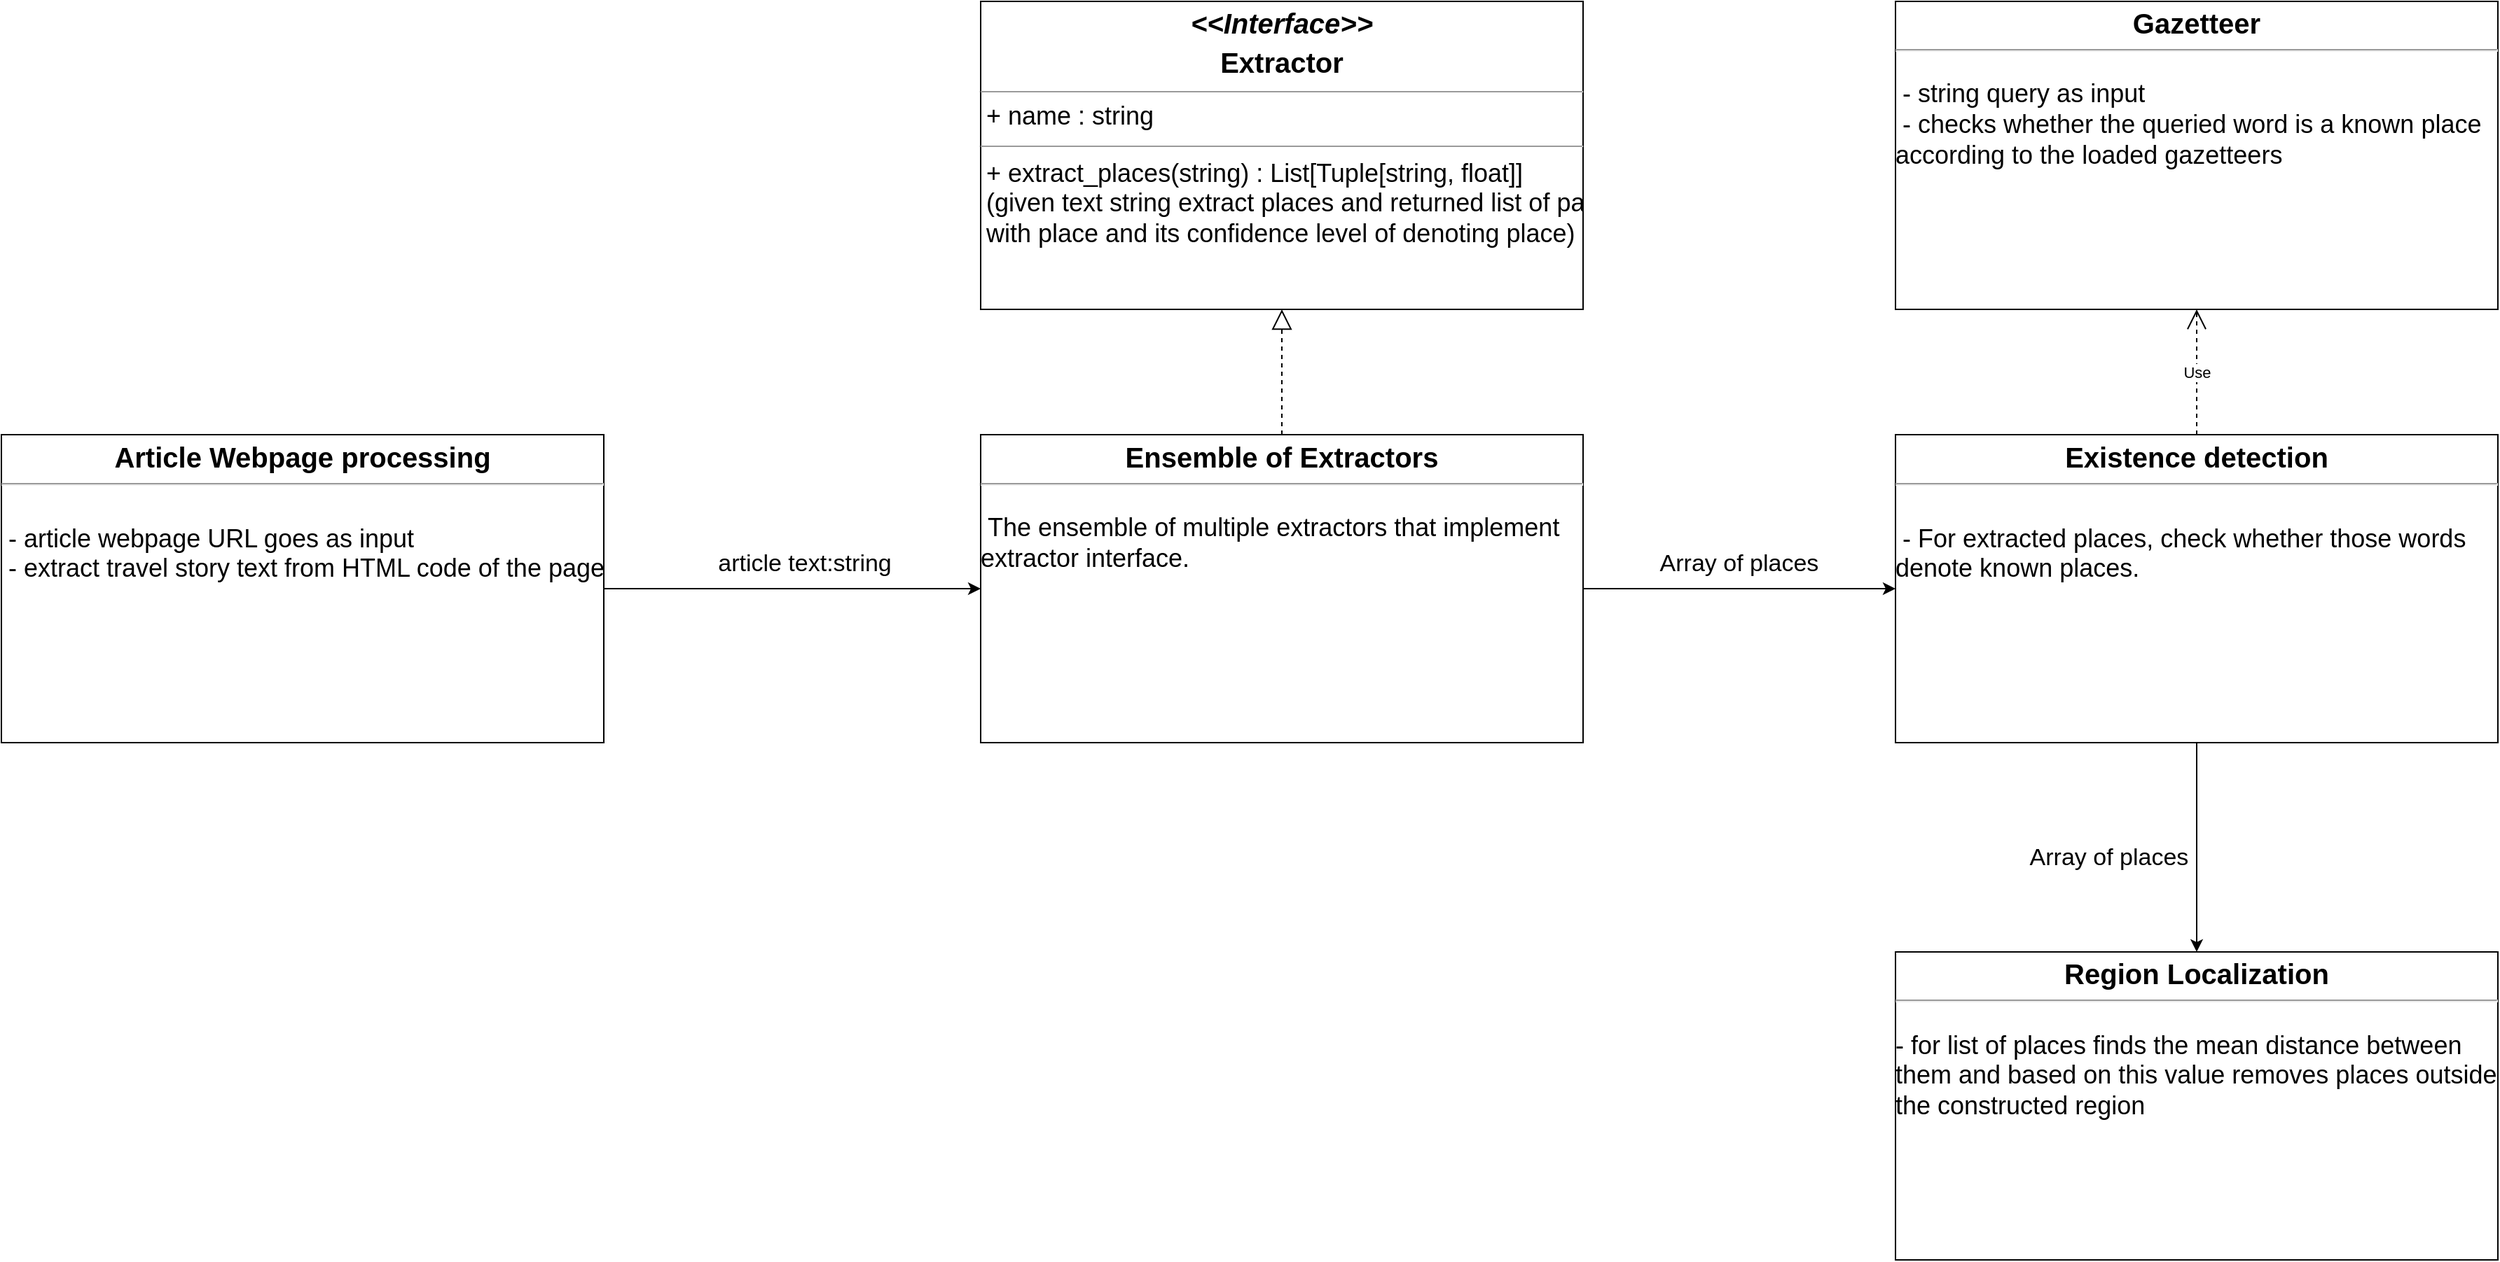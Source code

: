 <mxfile version="14.4.3" type="device"><diagram name="Page-1" id="6133507b-19e7-1e82-6fc7-422aa6c4b21f"><mxGraphModel dx="2431" dy="1566" grid="0" gridSize="10" guides="1" tooltips="1" connect="1" arrows="1" fold="1" page="0" pageScale="1" pageWidth="1100" pageHeight="850" background="none" math="0" shadow="0"><root><mxCell id="0"/><mxCell id="1" parent="0"/><mxCell id="fifOZT_1tqTOafpNiYFf-8" value="&lt;font style=&quot;font-size: 17px&quot;&gt;article text:str&lt;/font&gt;&lt;font style=&quot;font-size: 17px&quot;&gt;ing&lt;/font&gt;" style="text;html=1;align=center;verticalAlign=middle;resizable=0;points=[];autosize=1;" parent="1" vertex="1"><mxGeometry x="354" y="341" width="133" height="20" as="geometry"/></mxCell><mxCell id="D30zN8nTfTT443A7FEX0-30" style="edgeStyle=orthogonalEdgeStyle;rounded=0;orthogonalLoop=1;jettySize=auto;html=1;" edge="1" parent="1" source="fifOZT_1tqTOafpNiYFf-19" target="D30zN8nTfTT443A7FEX0-29"><mxGeometry relative="1" as="geometry"/></mxCell><mxCell id="fifOZT_1tqTOafpNiYFf-19" value="&lt;p style=&quot;margin: 4px 0px 0px ; text-align: center&quot;&gt;&lt;font size=&quot;1&quot;&gt;&lt;b&gt;&lt;font style=&quot;font-size: 20px&quot;&gt;Article Webpage processing&lt;/font&gt;&lt;/b&gt;&lt;/font&gt;&lt;/p&gt;&lt;hr&gt;&lt;div style=&quot;font-size: 18px&quot;&gt;&lt;font style=&quot;font-size: 18px&quot;&gt;&lt;br&gt;&lt;/font&gt;&lt;/div&gt;&lt;div style=&quot;font-size: 18px&quot;&gt;&lt;font style=&quot;font-size: 18px&quot;&gt;&amp;nbsp;&lt;font style=&quot;font-size: 18px&quot;&gt;- article webpage URL goes as input&lt;/font&gt;&lt;/font&gt;&lt;/div&gt;&lt;div style=&quot;font-size: 18px&quot;&gt;&lt;font style=&quot;font-size: 18px&quot;&gt;&amp;nbsp;- extract travel story text from HTML code of the page&lt;/font&gt;&lt;/div&gt;" style="verticalAlign=top;align=left;overflow=fill;fontSize=12;fontFamily=Helvetica;html=1;" parent="1" vertex="1"><mxGeometry x="-152" y="258.5" width="430" height="220" as="geometry"/></mxCell><mxCell id="fifOZT_1tqTOafpNiYFf-22" value="&lt;p style=&quot;margin: 4px 0px 0px ; text-align: center ; font-size: 15px&quot;&gt;&lt;font style=&quot;font-size: 15px&quot; size=&quot;1&quot;&gt;&lt;b style=&quot;font-size: 20px&quot;&gt;&lt;i&gt;&amp;lt;&amp;lt;Interface&amp;gt;&amp;gt;&lt;/i&gt;&lt;/b&gt;&lt;/font&gt;&lt;/p&gt;&lt;p style=&quot;margin: 4px 0px 0px ; text-align: center ; font-size: 15px&quot;&gt;&lt;font style=&quot;font-size: 15px&quot; size=&quot;1&quot;&gt;&lt;b style=&quot;font-size: 20px&quot;&gt;Extractor&lt;/b&gt;&lt;/font&gt;&lt;/p&gt;&lt;hr style=&quot;font-size: 15px&quot; size=&quot;1&quot;&gt;&lt;p style=&quot;margin: 0px 0px 0px 4px ; font-size: 18px&quot;&gt;&lt;font style=&quot;font-size: 18px&quot;&gt;+ name : string&lt;br&gt;&lt;/font&gt;&lt;/p&gt;&lt;hr style=&quot;font-size: 18px&quot; size=&quot;1&quot;&gt;&lt;p style=&quot;margin: 0px 0px 0px 4px ; font-size: 18px&quot;&gt;&lt;font style=&quot;font-size: 18px&quot;&gt;+ extract_places(string) : List[Tuple[string, float]]&lt;/font&gt;&lt;/p&gt;&lt;p style=&quot;margin: 0px 0px 0px 4px ; font-size: 18px&quot;&gt;&lt;font style=&quot;font-size: 18px&quot;&gt;(given text string extract places and returned list of pairs,&lt;/font&gt;&lt;/p&gt;&lt;p style=&quot;margin: 0px 0px 0px 4px ; font-size: 18px&quot;&gt;&lt;font style=&quot;font-size: 18px&quot;&gt;&lt;font style=&quot;font-size: 18px&quot;&gt; with place and its confidence level of denoting place)&lt;/font&gt;&lt;br&gt;&lt;/font&gt;&lt;/p&gt;&lt;p style=&quot;margin: 0px 0px 0px 4px ; font-size: 15px&quot;&gt;&lt;font style=&quot;font-size: 15px&quot;&gt;&lt;br&gt;&lt;/font&gt;&lt;/p&gt;&lt;p style=&quot;margin: 0px 0px 0px 4px ; font-size: 15px&quot;&gt;&lt;font style=&quot;font-size: 15px&quot;&gt;&lt;br&gt;&lt;/font&gt;&lt;/p&gt;&lt;p style=&quot;margin: 0px 0px 0px 4px ; font-size: 15px&quot;&gt;&lt;font style=&quot;font-size: 15px&quot;&gt;&lt;br&gt;&lt;/font&gt;&lt;/p&gt;" style="verticalAlign=top;align=left;overflow=fill;fontSize=12;fontFamily=Helvetica;html=1;" parent="1" vertex="1"><mxGeometry x="547" y="-51" width="430" height="220" as="geometry"/></mxCell><mxCell id="fifOZT_1tqTOafpNiYFf-24" value="&lt;p style=&quot;margin: 4px 0px 0px ; text-align: center ; font-size: 20px&quot;&gt;&lt;b&gt;&lt;font style=&quot;font-size: 20px&quot;&gt;Gazetteer&lt;br&gt;&lt;/font&gt;&lt;/b&gt;&lt;/p&gt;&lt;hr&gt;&lt;div&gt;&lt;br&gt;&lt;/div&gt;&lt;div style=&quot;font-size: 18px&quot;&gt;&amp;nbsp;&lt;font style=&quot;font-size: 18px&quot;&gt;- string query as input&lt;/font&gt;&lt;/div&gt;&lt;div style=&quot;font-size: 18px&quot;&gt;&lt;font style=&quot;font-size: 18px&quot;&gt;&amp;nbsp;- checks whether the queried word is a known place&lt;/font&gt;&lt;/div&gt;&lt;div style=&quot;font-size: 18px&quot;&gt;&lt;font style=&quot;font-size: 18px&quot;&gt;&lt;font style=&quot;font-size: 18px&quot;&gt;according to the loaded gazetteers&lt;/font&gt;&lt;br&gt;&lt;/font&gt;&lt;/div&gt;" style="verticalAlign=top;align=left;overflow=fill;fontSize=12;fontFamily=Helvetica;html=1;" parent="1" vertex="1"><mxGeometry x="1200" y="-51" width="430" height="220" as="geometry"/></mxCell><mxCell id="D30zN8nTfTT443A7FEX0-16" style="edgeStyle=orthogonalEdgeStyle;rounded=0;orthogonalLoop=1;jettySize=auto;html=1;exitX=0.5;exitY=1;exitDx=0;exitDy=0;" edge="1" parent="1"><mxGeometry relative="1" as="geometry"><mxPoint x="802.0" y="414.0" as="sourcePoint"/><mxPoint x="802.0" y="414.0" as="targetPoint"/></mxGeometry></mxCell><mxCell id="D30zN8nTfTT443A7FEX0-19" value="&lt;p style=&quot;margin: 4px 0px 0px ; text-align: center&quot;&gt;&lt;b&gt;&lt;font style=&quot;font-size: 17px&quot;&gt;&lt;font style=&quot;font-size: 20px&quot;&gt;Region Localization&lt;/font&gt; &lt;br&gt;&lt;/font&gt;&lt;/b&gt;&lt;/p&gt;&lt;hr&gt;&lt;div&gt;&lt;br&gt;&lt;/div&gt;&lt;div style=&quot;font-size: 18px&quot;&gt;&lt;font style=&quot;font-size: 18px&quot;&gt;- for list of places finds the mean distance between&lt;/font&gt;&lt;/div&gt;&lt;div style=&quot;font-size: 18px&quot;&gt;&lt;font style=&quot;font-size: 18px&quot;&gt;them and based on this value removes places outside&lt;/font&gt;&lt;/div&gt;&lt;div style=&quot;font-size: 18px&quot;&gt;&lt;font style=&quot;font-size: 18px&quot;&gt;the constructed region&lt;/font&gt;&lt;/div&gt;" style="verticalAlign=top;align=left;overflow=fill;fontSize=12;fontFamily=Helvetica;html=1;" vertex="1" parent="1"><mxGeometry x="1200" y="628" width="430" height="220" as="geometry"/></mxCell><mxCell id="D30zN8nTfTT443A7FEX0-27" style="edgeStyle=orthogonalEdgeStyle;rounded=0;orthogonalLoop=1;jettySize=auto;html=1;entryX=0.5;entryY=0;entryDx=0;entryDy=0;" edge="1" parent="1" source="D30zN8nTfTT443A7FEX0-21" target="D30zN8nTfTT443A7FEX0-19"><mxGeometry relative="1" as="geometry"/></mxCell><mxCell id="D30zN8nTfTT443A7FEX0-21" value="&lt;p style=&quot;margin: 4px 0px 0px ; text-align: center&quot;&gt;&lt;b&gt;&lt;font style=&quot;font-size: 16px&quot;&gt;&lt;font style=&quot;font-size: 20px&quot;&gt;Existence detection&lt;/font&gt;&lt;br&gt;&lt;/font&gt;&lt;/b&gt;&lt;/p&gt;&lt;hr&gt;&lt;div style=&quot;font-size: 18px&quot;&gt;&lt;font style=&quot;font-size: 18px&quot;&gt;&lt;br&gt;&lt;/font&gt;&lt;/div&gt;&lt;div style=&quot;font-size: 18px&quot;&gt;&lt;font style=&quot;font-size: 18px&quot;&gt;&amp;nbsp;&lt;font style=&quot;font-size: 18px&quot;&gt;- For extracted places, check whether those words&lt;/font&gt;&lt;/font&gt;&lt;/div&gt;&lt;div style=&quot;font-size: 18px&quot;&gt;&lt;font style=&quot;font-size: 18px&quot;&gt;&lt;font style=&quot;font-size: 18px&quot;&gt; denote known places.&lt;/font&gt;&lt;br&gt;&lt;br&gt;&lt;/font&gt;&lt;/div&gt;" style="verticalAlign=top;align=left;overflow=fill;fontSize=12;fontFamily=Helvetica;html=1;" vertex="1" parent="1"><mxGeometry x="1200" y="258.5" width="430" height="220" as="geometry"/></mxCell><mxCell id="D30zN8nTfTT443A7FEX0-24" value="Use" style="endArrow=open;endSize=12;dashed=1;html=1;entryX=0.5;entryY=1;entryDx=0;entryDy=0;exitX=0.5;exitY=0;exitDx=0;exitDy=0;" edge="1" parent="1" source="D30zN8nTfTT443A7FEX0-21" target="fifOZT_1tqTOafpNiYFf-24"><mxGeometry width="160" relative="1" as="geometry"><mxPoint x="745" y="559" as="sourcePoint"/><mxPoint x="905" y="559" as="targetPoint"/></mxGeometry></mxCell><mxCell id="D30zN8nTfTT443A7FEX0-32" style="edgeStyle=orthogonalEdgeStyle;rounded=0;orthogonalLoop=1;jettySize=auto;html=1;entryX=0;entryY=0.5;entryDx=0;entryDy=0;" edge="1" parent="1" source="D30zN8nTfTT443A7FEX0-29" target="D30zN8nTfTT443A7FEX0-21"><mxGeometry relative="1" as="geometry"/></mxCell><mxCell id="D30zN8nTfTT443A7FEX0-29" value="&lt;p style=&quot;margin: 4px 0px 0px ; text-align: center&quot;&gt;&lt;font size=&quot;1&quot;&gt;&lt;b&gt;&lt;font style=&quot;font-size: 20px&quot;&gt;Ensemble of Extractors&lt;/font&gt;&lt;/b&gt;&lt;/font&gt;&lt;/p&gt;&lt;hr&gt;&lt;div&gt;&lt;br&gt;&lt;/div&gt;&lt;div style=&quot;font-size: 18px&quot;&gt;&amp;nbsp;&lt;font style=&quot;font-size: 18px&quot;&gt;The ensemble of multiple extractors that implement&lt;/font&gt;&lt;/div&gt;&lt;div style=&quot;font-size: 18px&quot;&gt;&lt;font style=&quot;font-size: 18px&quot;&gt;&lt;font style=&quot;font-size: 18px&quot;&gt;extractor interface.&lt;/font&gt;&lt;br&gt;&lt;/font&gt;&lt;/div&gt;" style="verticalAlign=top;align=left;overflow=fill;fontSize=12;fontFamily=Helvetica;html=1;" vertex="1" parent="1"><mxGeometry x="547" y="258.5" width="430" height="220" as="geometry"/></mxCell><mxCell id="D30zN8nTfTT443A7FEX0-31" value="" style="endArrow=block;dashed=1;endFill=0;endSize=12;html=1;entryX=0.5;entryY=1;entryDx=0;entryDy=0;exitX=0.5;exitY=0;exitDx=0;exitDy=0;" edge="1" parent="1" source="D30zN8nTfTT443A7FEX0-29" target="fifOZT_1tqTOafpNiYFf-22"><mxGeometry width="160" relative="1" as="geometry"><mxPoint x="762" y="214" as="sourcePoint"/><mxPoint x="900" y="642" as="targetPoint"/></mxGeometry></mxCell><mxCell id="D30zN8nTfTT443A7FEX0-34" value="&lt;font style=&quot;font-size: 17px&quot;&gt;Array of places&lt;/font&gt;" style="text;html=1;strokeColor=none;fillColor=none;align=center;verticalAlign=middle;whiteSpace=wrap;rounded=0;" vertex="1" parent="1"><mxGeometry x="1027" y="341" width="123" height="20" as="geometry"/></mxCell><mxCell id="D30zN8nTfTT443A7FEX0-36" value="&lt;font style=&quot;font-size: 17px&quot;&gt;Array of places&lt;/font&gt;" style="text;html=1;strokeColor=none;fillColor=none;align=center;verticalAlign=middle;whiteSpace=wrap;rounded=0;" vertex="1" parent="1"><mxGeometry x="1291" y="551" width="123" height="20" as="geometry"/></mxCell></root></mxGraphModel></diagram></mxfile>